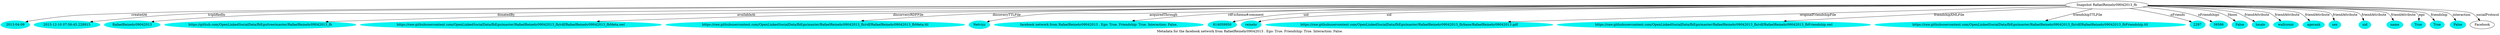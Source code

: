 digraph  {
	graph [label="Metadata for the facebook network from RafaelReinehr09042013 . Ego: True. Friendship: True. Interaction: False."];
	node [label="\N"];
	48	 [color="#02F3F1",
		label="2013-04-09",
		style=filled];
	"Snapshot RafaelReinehr09042013_fb" -> 48	 [label=createdAt];
	49	 [color="#02F3F1",
		label="2015-12-10 07:56:45.228915",
		style=filled];
	"Snapshot RafaelReinehr09042013_fb" -> 49	 [label=triplifiedIn];
	50	 [color="#02F3F1",
		label=RafaelReinehr09042013,
		style=filled];
	"Snapshot RafaelReinehr09042013_fb" -> 50	 [label=donatedBy];
	51	 [color="#02F3F1",
		label="https://github.com/OpenLinkedSocialData/fbEgo/tree/master/RafaelReinehr09042013_fb",
		style=filled];
	"Snapshot RafaelReinehr09042013_fb" -> 51	 [label=availableAt];
	52	 [color="#02F3F1",
		label="https://raw.githubusercontent.com/OpenLinkedSocialData/fbEgo/master/RafaelReinehr09042013_fb/rdf/RafaelReinehr09042013_fbMeta.owl",
		style=filled];
	"Snapshot RafaelReinehr09042013_fb" -> 52	 [label=discorveryRDFFile];
	53	 [color="#02F3F1",
		label="https://raw.githubusercontent.com/OpenLinkedSocialData/fbEgo/master/RafaelReinehr09042013_fb/rdf/RafaelReinehr09042013_fbMeta.ttl",
		style=filled];
	"Snapshot RafaelReinehr09042013_fb" -> 53	 [label=discoveryTTLFile];
	54	 [color="#02F3F1",
		label=Netvizz,
		style=filled];
	"Snapshot RafaelReinehr09042013_fb" -> 54	 [label=acquiredThrough];
	55	 [color="#02F3F1",
		label="facebook network from RafaelReinehr09042013 . Ego: True. Friendship: True. Interaction: False.",
		style=filled];
	"Snapshot RafaelReinehr09042013_fb" -> 55	 [label="rdf-schema#comment"];
	56	 [color="#02F3F1",
		label=814059950,
		style=filled];
	"Snapshot RafaelReinehr09042013_fb" -> 56	 [label=uid];
	57	 [color="#02F3F1",
		label=reinehr,
		style=filled];
	"Snapshot RafaelReinehr09042013_fb" -> 57	 [label=sid];
	58	 [color="#02F3F1",
		label="https://raw.githubusercontent.com/OpenLinkedSocialData/fbEgo/master/RafaelReinehr09042013_fb/base/RafaelReinehr09042013.gdf",
		style=filled];
	"Snapshot RafaelReinehr09042013_fb" -> 58	 [label=originalFriendshipFile];
	59	 [color="#02F3F1",
		label="https://raw.githubusercontent.com/OpenLinkedSocialData/fbEgo/master/RafaelReinehr09042013_fb/rdf/RafaelReinehr09042013_fbFriendship.owl",
		style=filled];
	"Snapshot RafaelReinehr09042013_fb" -> 59	 [label=friendshipXMLFile];
	60	 [color="#02F3F1",
		label="https://raw.githubusercontent.com/OpenLinkedSocialData/fbEgo/master/RafaelReinehr09042013_fb/rdf/RafaelReinehr09042013_fbFriendship.ttl",
		style=filled];
	"Snapshot RafaelReinehr09042013_fb" -> 60	 [label=friendshipTTLFile];
	61	 [color="#02F3F1",
		label=2297,
		style=filled];
	"Snapshot RafaelReinehr09042013_fb" -> 61	 [label=nFriends];
	62	 [color="#02F3F1",
		label=39586,
		style=filled];
	"Snapshot RafaelReinehr09042013_fb" -> 62	 [label=nFriendships];
	63	 [color="#02F3F1",
		label=False,
		style=filled];
	"Snapshot RafaelReinehr09042013_fb" -> 63	 [label=fAnon];
	64	 [color="#02F3F1",
		label=locale,
		style=filled];
	"Snapshot RafaelReinehr09042013_fb" -> 64	 [label=friendAttribute];
	65	 [color="#02F3F1",
		label=wallcount,
		style=filled];
	"Snapshot RafaelReinehr09042013_fb" -> 65	 [label=friendAttribute];
	66	 [color="#02F3F1",
		label=agerank,
		style=filled];
	"Snapshot RafaelReinehr09042013_fb" -> 66	 [label=friendAttribute];
	67	 [color="#02F3F1",
		label=sex,
		style=filled];
	"Snapshot RafaelReinehr09042013_fb" -> 67	 [label=friendAttribute];
	68	 [color="#02F3F1",
		label=uid,
		style=filled];
	"Snapshot RafaelReinehr09042013_fb" -> 68	 [label=friendAttribute];
	69	 [color="#02F3F1",
		label=name,
		style=filled];
	"Snapshot RafaelReinehr09042013_fb" -> 69	 [label=friendAttribute];
	70	 [color="#02F3F1",
		label=True,
		style=filled];
	"Snapshot RafaelReinehr09042013_fb" -> 70	 [label=ego];
	71	 [color="#02F3F1",
		label=True,
		style=filled];
	"Snapshot RafaelReinehr09042013_fb" -> 71	 [label=friendship];
	72	 [color="#02F3F1",
		label=False,
		style=filled];
	"Snapshot RafaelReinehr09042013_fb" -> 72	 [label=interaction];
	"Snapshot RafaelReinehr09042013_fb" -> Facebook	 [label=socialProtocol];
}
